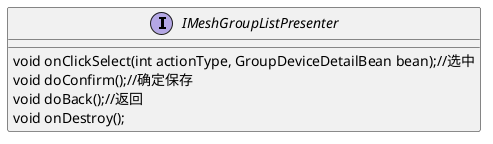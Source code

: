 @startuml
'https://plantuml.com/class-diagram


interface IMeshGroupListPresenter{
    void onClickSelect(int actionType, GroupDeviceDetailBean bean);//选中
    void doConfirm();//确定保存
    void doBack();//返回
    void onDestroy();
}
@enduml